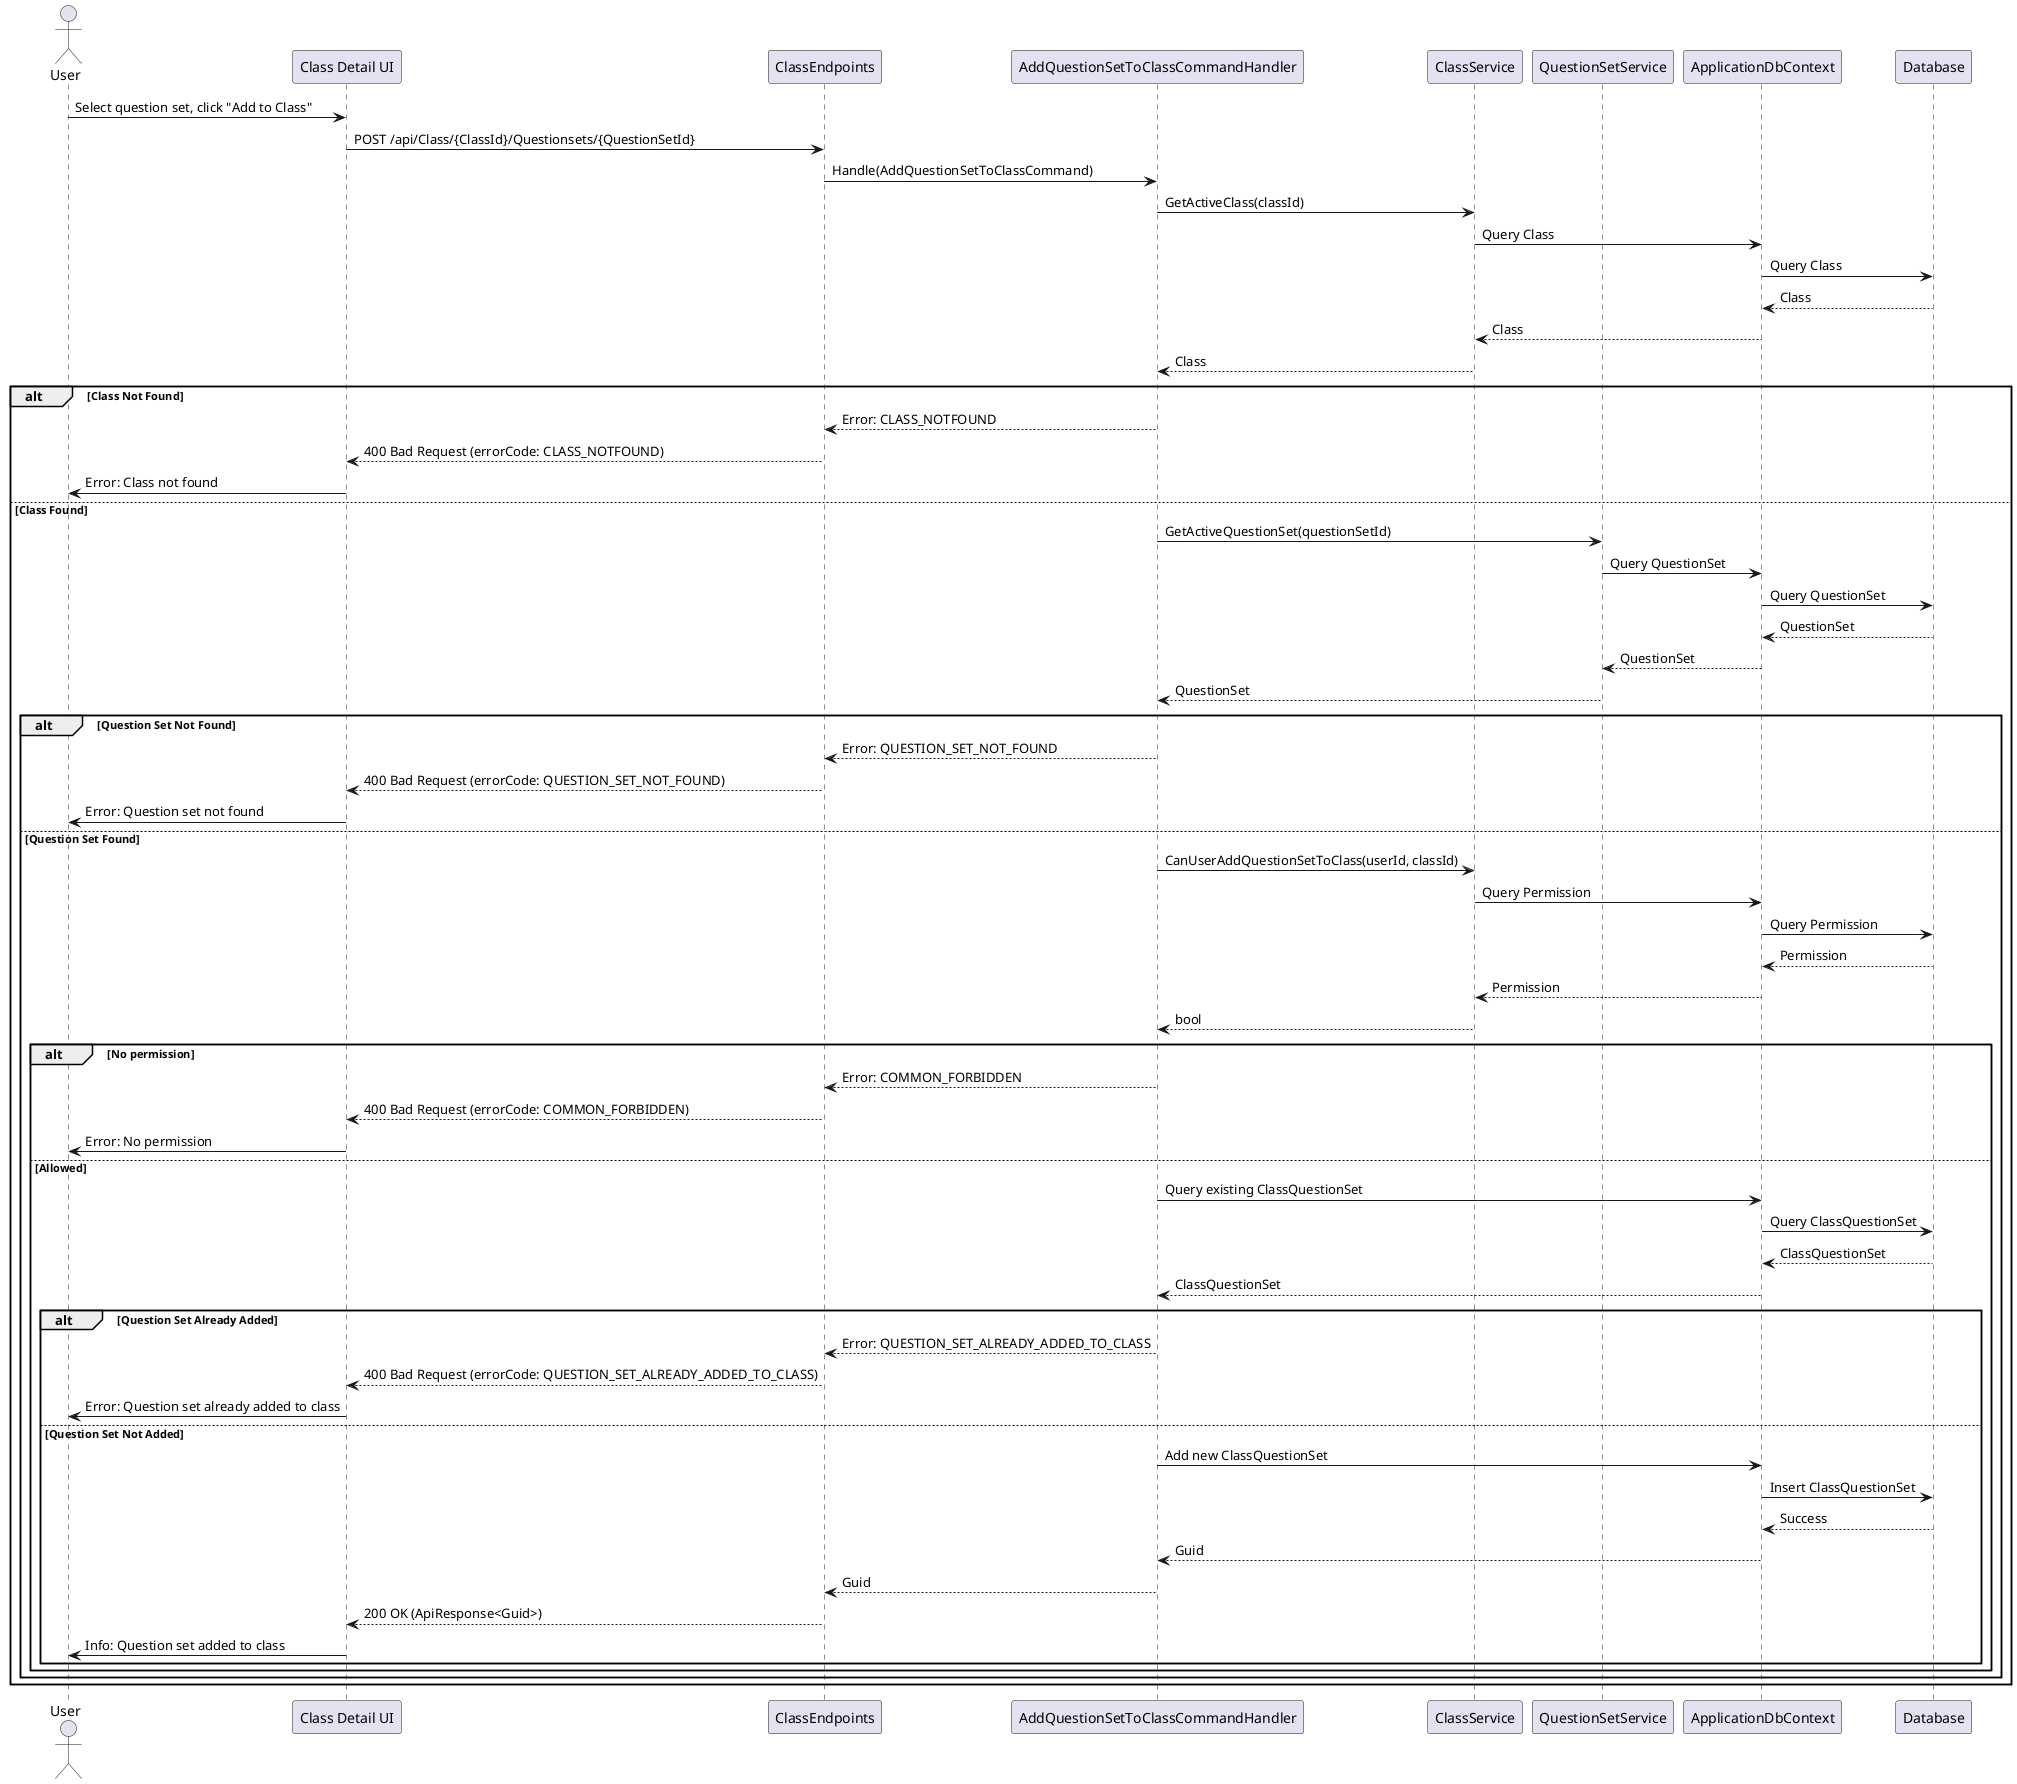 @startuml
actor User
participant "Class Detail UI" as UI
participant ClassEndpoints
participant AddQuestionSetToClassCommandHandler as Handler
participant ClassService
participant QuestionSetService
participant ApplicationDbContext
participant Database

User -> UI : Select question set, click "Add to Class"
UI -> ClassEndpoints : POST /api/Class/{ClassId}/Questionsets/{QuestionSetId}
ClassEndpoints -> Handler : Handle(AddQuestionSetToClassCommand)
Handler -> ClassService : GetActiveClass(classId)
ClassService -> ApplicationDbContext : Query Class
ApplicationDbContext -> Database : Query Class
Database --> ApplicationDbContext : Class
ApplicationDbContext --> ClassService : Class
ClassService --> Handler : Class
alt Class Not Found
    Handler --> ClassEndpoints : Error: CLASS_NOTFOUND
    ClassEndpoints --> UI : 400 Bad Request (errorCode: CLASS_NOTFOUND)
    UI -> User : Error: Class not found
else Class Found
    Handler -> QuestionSetService : GetActiveQuestionSet(questionSetId)
    QuestionSetService -> ApplicationDbContext : Query QuestionSet
    ApplicationDbContext -> Database : Query QuestionSet
    Database --> ApplicationDbContext : QuestionSet
    ApplicationDbContext --> QuestionSetService : QuestionSet
    QuestionSetService --> Handler : QuestionSet
    alt Question Set Not Found
        Handler --> ClassEndpoints : Error: QUESTION_SET_NOT_FOUND
        ClassEndpoints --> UI : 400 Bad Request (errorCode: QUESTION_SET_NOT_FOUND)
        UI -> User : Error: Question set not found
    else Question Set Found
        Handler -> ClassService : CanUserAddQuestionSetToClass(userId, classId)
        ClassService -> ApplicationDbContext : Query Permission
        ApplicationDbContext -> Database : Query Permission
        Database --> ApplicationDbContext : Permission
        ApplicationDbContext --> ClassService : Permission
        ClassService --> Handler : bool
        alt No permission
            Handler --> ClassEndpoints : Error: COMMON_FORBIDDEN
            ClassEndpoints --> UI : 400 Bad Request (errorCode: COMMON_FORBIDDEN)
            UI -> User : Error: No permission
        else Allowed
            Handler -> ApplicationDbContext : Query existing ClassQuestionSet
            ApplicationDbContext -> Database : Query ClassQuestionSet
            Database --> ApplicationDbContext : ClassQuestionSet
            ApplicationDbContext --> Handler : ClassQuestionSet
            alt Question Set Already Added
                Handler --> ClassEndpoints : Error: QUESTION_SET_ALREADY_ADDED_TO_CLASS
                ClassEndpoints --> UI : 400 Bad Request (errorCode: QUESTION_SET_ALREADY_ADDED_TO_CLASS)
                UI -> User : Error: Question set already added to class
            else Question Set Not Added
                Handler -> ApplicationDbContext : Add new ClassQuestionSet
                ApplicationDbContext -> Database : Insert ClassQuestionSet
                Database --> ApplicationDbContext : Success
                ApplicationDbContext --> Handler : Guid
                Handler --> ClassEndpoints : Guid
                ClassEndpoints --> UI : 200 OK (ApiResponse<Guid>)
                UI -> User : Info: Question set added to class
            end
        end
    end
end

@enduml